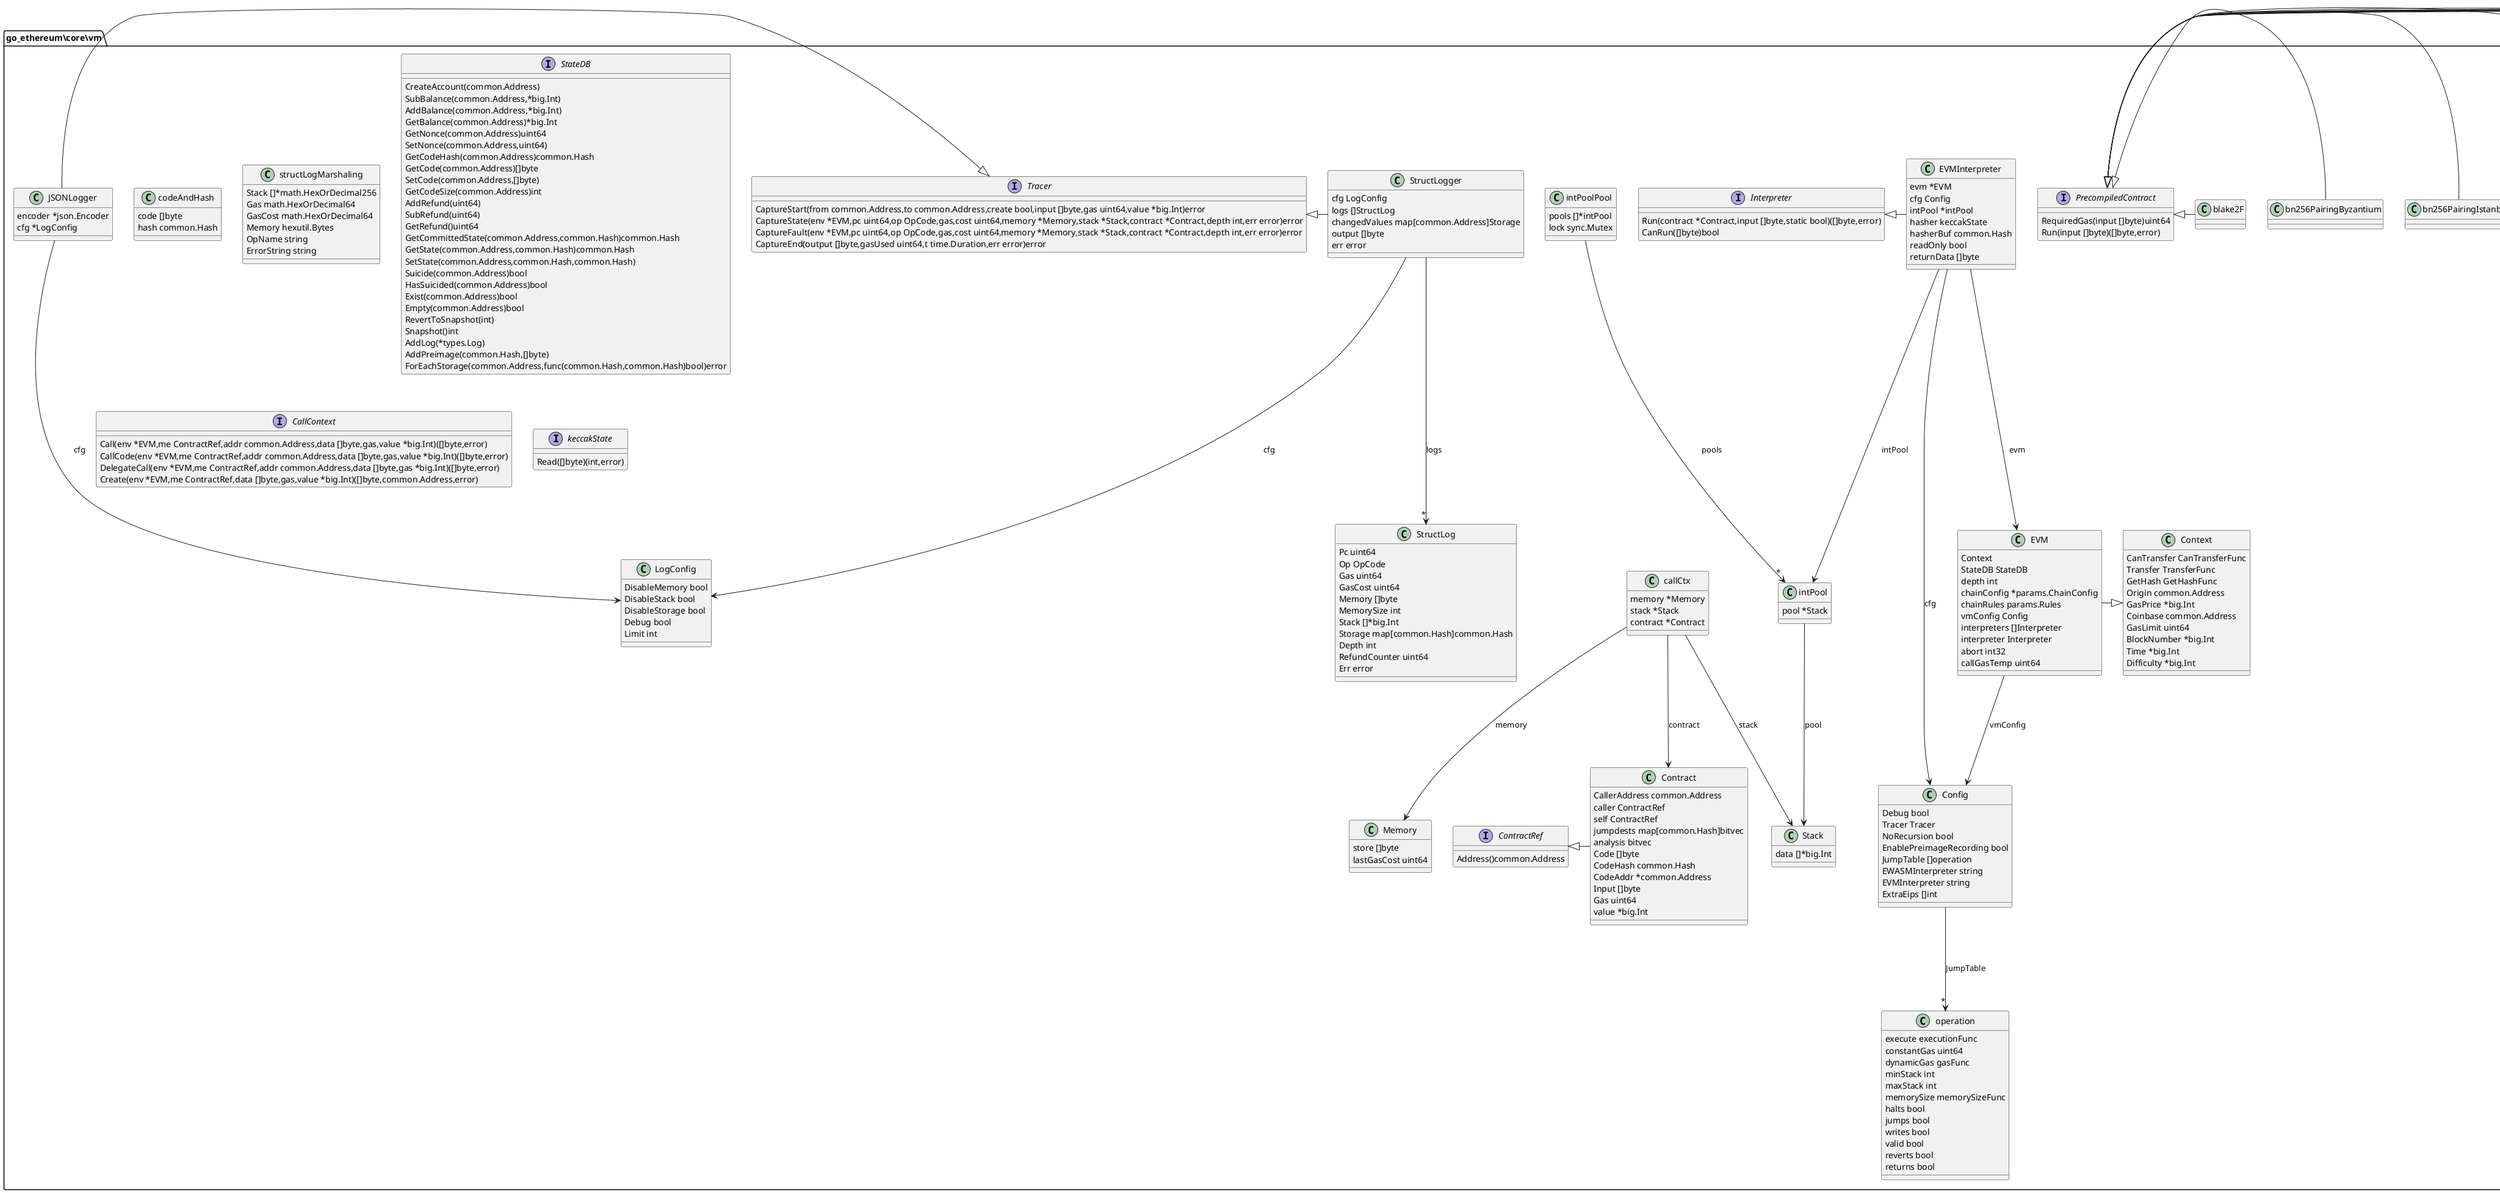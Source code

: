 @startuml
namespace go_ethereum\\core\\vm {
 class Contract {
  CallerAddress common.Address
  caller ContractRef
  self ContractRef
  jumpdests map[common.Hash]bitvec
  analysis bitvec
  Code []byte
  CodeHash common.Hash
  CodeAddr *common.Address
  Input []byte
  Gas uint64
  value *big.Int
} 
}
namespace go_ethereum\\core\\vm {
 class ecrecover {
} 
}
namespace go_ethereum\\core\\vm {
 class sha256hash {
} 
}
namespace go_ethereum\\core\\vm {
 class ripemd160hash {
} 
}
namespace go_ethereum\\core\\vm {
 class dataCopy {
} 
}
namespace go_ethereum\\core\\vm {
 class bigModExp {
} 
}
namespace go_ethereum\\core\\vm {
 class bn256AddIstanbul {
} 
}
namespace go_ethereum\\core\\vm {
 class bn256AddByzantium {
} 
}
namespace go_ethereum\\core\\vm {
 class bn256ScalarMulIstanbul {
} 
}
namespace go_ethereum\\core\\vm {
 class bn256ScalarMulByzantium {
} 
}
namespace go_ethereum\\core\\vm {
 class bn256PairingIstanbul {
} 
}
namespace go_ethereum\\core\\vm {
 class bn256PairingByzantium {
} 
}
namespace go_ethereum\\core\\vm {
 class blake2F {
} 
}
namespace go_ethereum\\core\\vm {
 class Context {
  CanTransfer CanTransferFunc
  Transfer TransferFunc
  GetHash GetHashFunc
  Origin common.Address
  GasPrice *big.Int
  Coinbase common.Address
  GasLimit uint64
  BlockNumber *big.Int
  Time *big.Int
  Difficulty *big.Int
} 
}
namespace go_ethereum\\core\\vm {
 class EVM {
  Context
  StateDB StateDB
  depth int
  chainConfig *params.ChainConfig
  chainRules params.Rules
  vmConfig Config
  interpreters []Interpreter
  interpreter Interpreter
  abort int32
  callGasTemp uint64
} 
}
namespace go_ethereum\\core\\vm {
 class codeAndHash {
  code []byte
  hash common.Hash
} 
}
namespace go_ethereum\\core\\vm {
 class Config {
  Debug bool
  Tracer Tracer
  NoRecursion bool
  EnablePreimageRecording bool
  JumpTable []operation
  EWASMInterpreter string
  EVMInterpreter string
  ExtraEips []int
} 
}
namespace go_ethereum\\core\\vm {
 class callCtx {
  memory *Memory
  stack *Stack
  contract *Contract
} 
}
namespace go_ethereum\\core\\vm {
 class EVMInterpreter {
  evm *EVM
  cfg Config
  intPool *intPool
  hasher keccakState
  hasherBuf common.Hash
  readOnly bool
  returnData []byte
} 
}
namespace go_ethereum\\core\\vm {
 class intPool {
  pool *Stack
} 
}
namespace go_ethereum\\core\\vm {
 class intPoolPool {
  pools []*intPool
  lock sync.Mutex
} 
}
namespace go_ethereum\\core\\vm {
 class operation {
  execute executionFunc
  constantGas uint64
  dynamicGas gasFunc
  minStack int
  maxStack int
  memorySize memorySizeFunc
  halts bool
  jumps bool
  writes bool
  valid bool
  reverts bool
  returns bool
} 
}
namespace go_ethereum\\core\\vm {
 class LogConfig {
  DisableMemory bool
  DisableStack bool
  DisableStorage bool
  Debug bool
  Limit int
} 
}
namespace go_ethereum\\core\\vm {
 class StructLog {
  Pc uint64
  Op OpCode
  Gas uint64
  GasCost uint64
  Memory []byte
  MemorySize int
  Stack []*big.Int
  Storage map[common.Hash]common.Hash
  Depth int
  RefundCounter uint64
  Err error
} 
}
namespace go_ethereum\\core\\vm {
 class structLogMarshaling {
  Stack []*math.HexOrDecimal256
  Gas math.HexOrDecimal64
  GasCost math.HexOrDecimal64
  Memory hexutil.Bytes
  OpName string
  ErrorString string
} 
}
namespace go_ethereum\\core\\vm {
 class StructLogger {
  cfg LogConfig
  logs []StructLog
  changedValues map[common.Address]Storage
  output []byte
  err error
} 
}
namespace go_ethereum\\core\\vm {
 class JSONLogger {
  encoder *json.Encoder
  cfg *LogConfig
} 
}
namespace go_ethereum\\core\\vm {
 class Memory {
  store []byte
  lastGasCost uint64
} 
}
namespace go_ethereum\\core\\vm\\runtime {
 class Config {
  ChainConfig *params.ChainConfig
  Difficulty *big.Int
  Origin common.Address
  Coinbase common.Address
  BlockNumber *big.Int
  Time *big.Int
  GasLimit uint64
  GasPrice *big.Int
  Value *big.Int
  Debug bool
  EVMConfig vm.Config
  State *state.StateDB
  GetHashFn func(n uint64)common.Hash
} 
}
namespace go_ethereum\\core\\vm {
 class Stack {
  data []*big.Int
} 
}
namespace go_ethereum\\core\\vm {
 interface ContractRef  {
  Address()common.Address
} 
}
namespace go_ethereum\\core\\vm {
 interface PrecompiledContract  {
  RequiredGas(input []byte)uint64
  Run(input []byte)([]byte,error)
} 
}
namespace go_ethereum\\core\\vm {
 interface StateDB  {
  CreateAccount(common.Address)
  SubBalance(common.Address,*big.Int)
  AddBalance(common.Address,*big.Int)
  GetBalance(common.Address)*big.Int
  GetNonce(common.Address)uint64
  SetNonce(common.Address,uint64)
  GetCodeHash(common.Address)common.Hash
  GetCode(common.Address)[]byte
  SetCode(common.Address,[]byte)
  GetCodeSize(common.Address)int
  AddRefund(uint64)
  SubRefund(uint64)
  GetRefund()uint64
  GetCommittedState(common.Address,common.Hash)common.Hash
  GetState(common.Address,common.Hash)common.Hash
  SetState(common.Address,common.Hash,common.Hash)
  Suicide(common.Address)bool
  HasSuicided(common.Address)bool
  Exist(common.Address)bool
  Empty(common.Address)bool
  RevertToSnapshot(int)
  Snapshot()int
  AddLog(*types.Log)
  AddPreimage(common.Hash,[]byte)
  ForEachStorage(common.Address,func(common.Hash,common.Hash)bool)error
} 
}
namespace go_ethereum\\core\\vm {
 interface CallContext  {
  Call(env *EVM,me ContractRef,addr common.Address,data []byte,gas,value *big.Int)([]byte,error)
  CallCode(env *EVM,me ContractRef,addr common.Address,data []byte,gas,value *big.Int)([]byte,error)
  DelegateCall(env *EVM,me ContractRef,addr common.Address,data []byte,gas *big.Int)([]byte,error)
  Create(env *EVM,me ContractRef,data []byte,gas,value *big.Int)([]byte,common.Address,error)
} 
}
namespace go_ethereum\\core\\vm {
 interface Interpreter  {
  Run(contract *Contract,input []byte,static bool)([]byte,error)
  CanRun([]byte)bool
} 
}
namespace go_ethereum\\core\\vm {
 interface keccakState  {
  Read([]byte)(int,error)
} 
}
namespace go_ethereum\\core\\vm {
 interface Tracer  {
  CaptureStart(from common.Address,to common.Address,create bool,input []byte,gas uint64,value *big.Int)error
  CaptureState(env *EVM,pc uint64,op OpCode,gas,cost uint64,memory *Memory,stack *Stack,contract *Contract,depth int,err error)error
  CaptureFault(env *EVM,pc uint64,op OpCode,gas,cost uint64,memory *Memory,stack *Stack,contract *Contract,depth int,err error)error
  CaptureEnd(output []byte,gasUsed uint64,t time.Duration,err error)error
} 
}
go_ethereum\\core\\vm.EVM -|> go_ethereum\\core\\vm.Context
go_ethereum\\core\\vm.EVM ---> go_ethereum\\core\\vm.Config : vmConfig
go_ethereum\\core\\vm.Config ---> "*" go_ethereum\\core\\vm.operation : JumpTable
go_ethereum\\core\\vm.callCtx ---> go_ethereum\\core\\vm.Memory : memory
go_ethereum\\core\\vm.callCtx ---> go_ethereum\\core\\vm.Stack : stack
go_ethereum\\core\\vm.callCtx ---> go_ethereum\\core\\vm.Contract : contract
go_ethereum\\core\\vm.EVMInterpreter ---> go_ethereum\\core\\vm.EVM : evm
go_ethereum\\core\\vm.EVMInterpreter ---> go_ethereum\\core\\vm.Config : cfg
go_ethereum\\core\\vm.EVMInterpreter ---> go_ethereum\\core\\vm.intPool : intPool
go_ethereum\\core\\vm.intPool ---> go_ethereum\\core\\vm.Stack : pool
go_ethereum\\core\\vm.intPoolPool ---> "*" go_ethereum\\core\\vm.intPool : pools
go_ethereum\\core\\vm.StructLogger ---> go_ethereum\\core\\vm.LogConfig : cfg
go_ethereum\\core\\vm.StructLogger ---> "*" go_ethereum\\core\\vm.StructLog : logs
go_ethereum\\core\\vm.JSONLogger ---> go_ethereum\\core\\vm.LogConfig : cfg
go_ethereum\\core\\vm.ContractRef <|- go_ethereum\\core\\vm.Contract
go_ethereum\\core\\vm.PrecompiledContract <|- go_ethereum\\core\\vm.ecrecover
go_ethereum\\core\\vm.PrecompiledContract <|- go_ethereum\\core\\vm.sha256hash
go_ethereum\\core\\vm.PrecompiledContract <|- go_ethereum\\core\\vm.ripemd160hash
go_ethereum\\core\\vm.PrecompiledContract <|- go_ethereum\\core\\vm.dataCopy
go_ethereum\\core\\vm.PrecompiledContract <|- go_ethereum\\core\\vm.bigModExp
go_ethereum\\core\\vm.PrecompiledContract <|- go_ethereum\\core\\vm.bn256AddIstanbul
go_ethereum\\core\\vm.PrecompiledContract <|- go_ethereum\\core\\vm.bn256AddByzantium
go_ethereum\\core\\vm.PrecompiledContract <|- go_ethereum\\core\\vm.bn256ScalarMulIstanbul
go_ethereum\\core\\vm.PrecompiledContract <|- go_ethereum\\core\\vm.bn256ScalarMulByzantium
go_ethereum\\core\\vm.PrecompiledContract <|- go_ethereum\\core\\vm.bn256PairingIstanbul
go_ethereum\\core\\vm.PrecompiledContract <|- go_ethereum\\core\\vm.bn256PairingByzantium
go_ethereum\\core\\vm.PrecompiledContract <|- go_ethereum\\core\\vm.blake2F
go_ethereum\\core\\vm.Interpreter <|- go_ethereum\\core\\vm.EVMInterpreter
go_ethereum\\core\\vm.Tracer <|- go_ethereum\\core\\vm.StructLogger
go_ethereum\\core\\vm.Tracer <|- go_ethereum\\core\\vm.JSONLogger
@enduml 